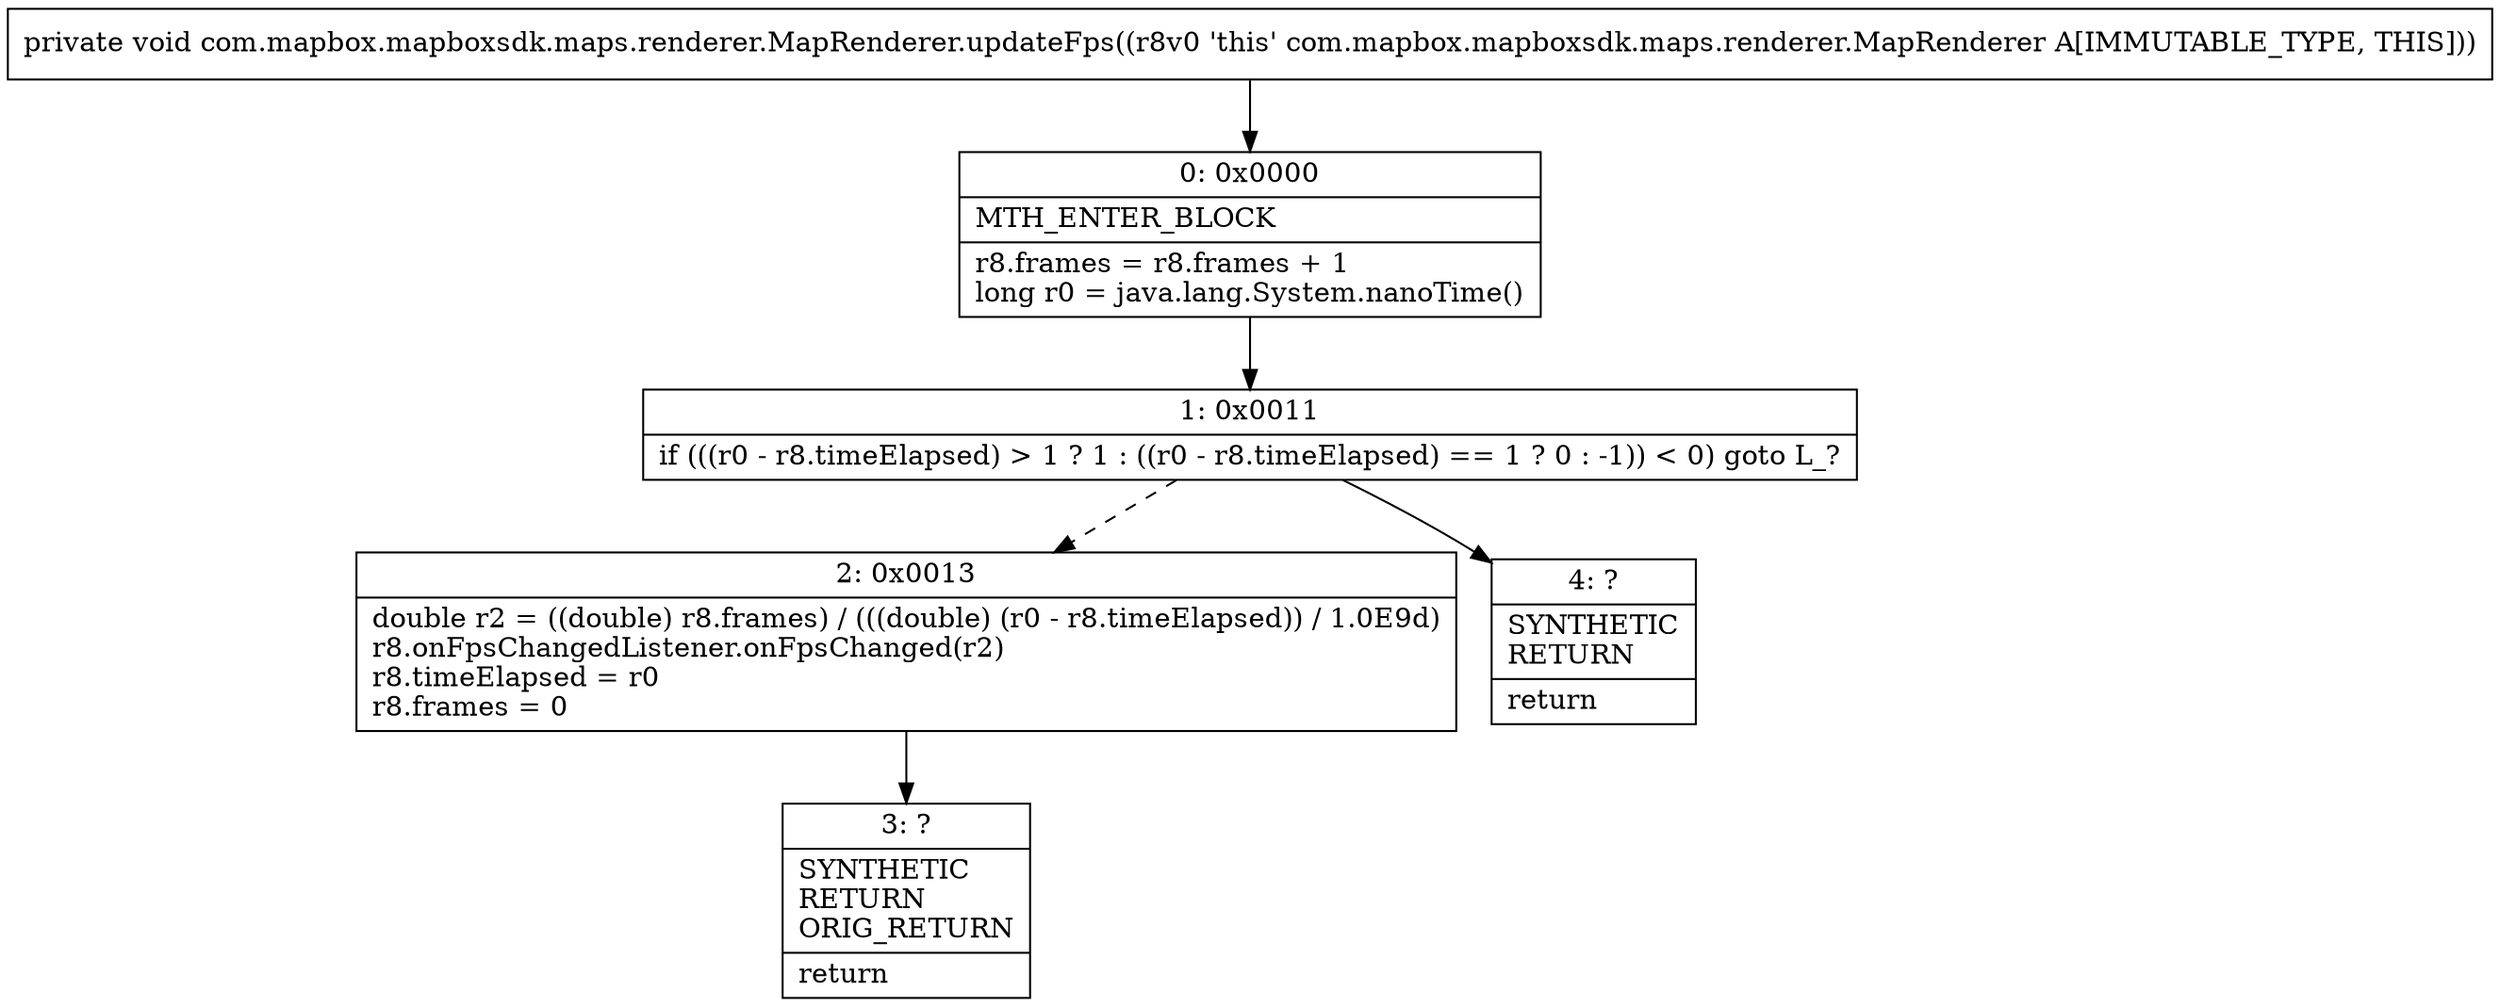digraph "CFG forcom.mapbox.mapboxsdk.maps.renderer.MapRenderer.updateFps()V" {
Node_0 [shape=record,label="{0\:\ 0x0000|MTH_ENTER_BLOCK\l|r8.frames = r8.frames + 1\llong r0 = java.lang.System.nanoTime()\l}"];
Node_1 [shape=record,label="{1\:\ 0x0011|if (((r0 \- r8.timeElapsed) \> 1 ? 1 : ((r0 \- r8.timeElapsed) == 1 ? 0 : \-1)) \< 0) goto L_?\l}"];
Node_2 [shape=record,label="{2\:\ 0x0013|double r2 = ((double) r8.frames) \/ (((double) (r0 \- r8.timeElapsed)) \/ 1.0E9d)\lr8.onFpsChangedListener.onFpsChanged(r2)\lr8.timeElapsed = r0\lr8.frames = 0\l}"];
Node_3 [shape=record,label="{3\:\ ?|SYNTHETIC\lRETURN\lORIG_RETURN\l|return\l}"];
Node_4 [shape=record,label="{4\:\ ?|SYNTHETIC\lRETURN\l|return\l}"];
MethodNode[shape=record,label="{private void com.mapbox.mapboxsdk.maps.renderer.MapRenderer.updateFps((r8v0 'this' com.mapbox.mapboxsdk.maps.renderer.MapRenderer A[IMMUTABLE_TYPE, THIS])) }"];
MethodNode -> Node_0;
Node_0 -> Node_1;
Node_1 -> Node_2[style=dashed];
Node_1 -> Node_4;
Node_2 -> Node_3;
}

